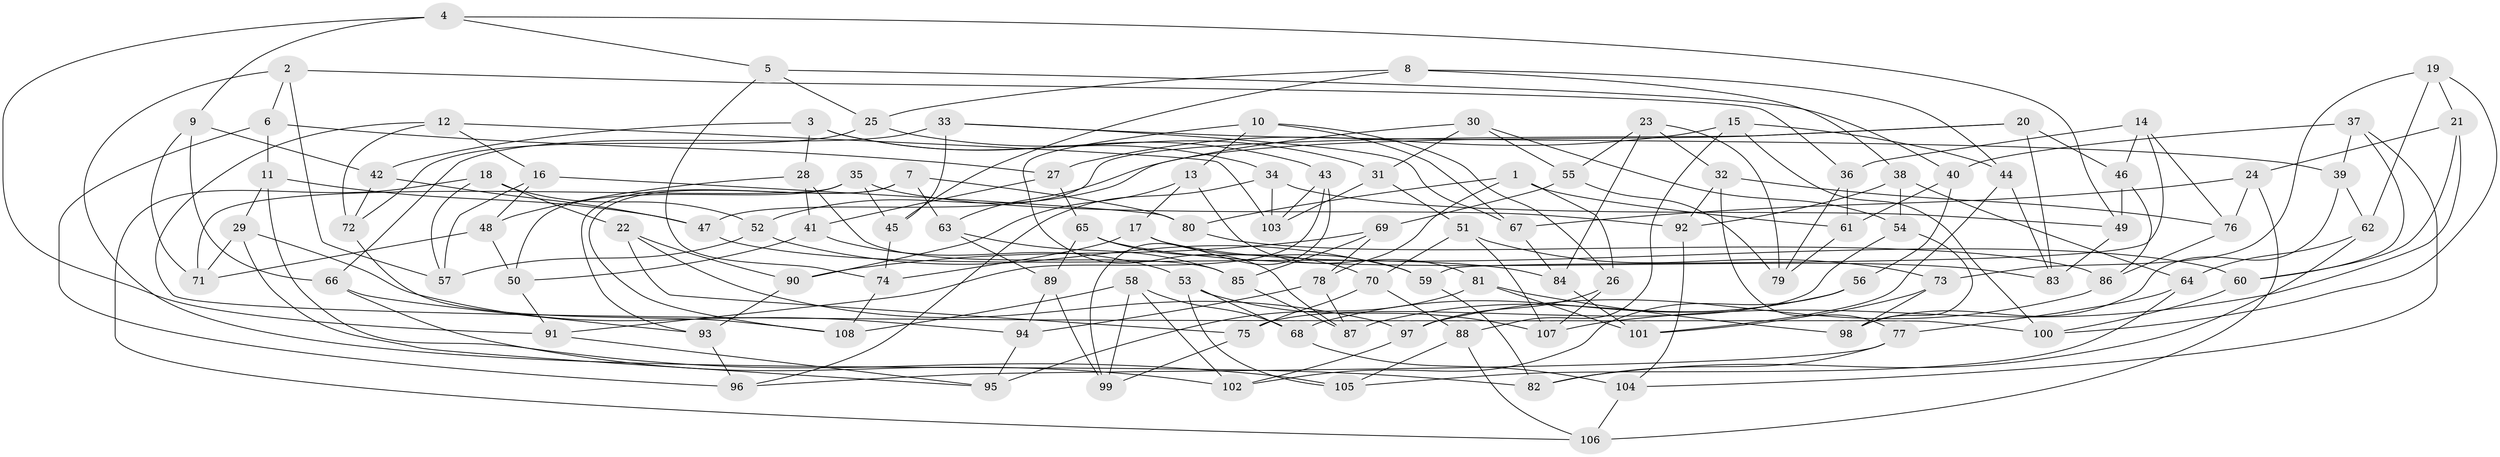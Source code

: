// coarse degree distribution, {6: 0.582089552238806, 4: 0.373134328358209, 5: 0.029850746268656716, 2: 0.014925373134328358}
// Generated by graph-tools (version 1.1) at 2025/24/03/03/25 07:24:22]
// undirected, 108 vertices, 216 edges
graph export_dot {
graph [start="1"]
  node [color=gray90,style=filled];
  1;
  2;
  3;
  4;
  5;
  6;
  7;
  8;
  9;
  10;
  11;
  12;
  13;
  14;
  15;
  16;
  17;
  18;
  19;
  20;
  21;
  22;
  23;
  24;
  25;
  26;
  27;
  28;
  29;
  30;
  31;
  32;
  33;
  34;
  35;
  36;
  37;
  38;
  39;
  40;
  41;
  42;
  43;
  44;
  45;
  46;
  47;
  48;
  49;
  50;
  51;
  52;
  53;
  54;
  55;
  56;
  57;
  58;
  59;
  60;
  61;
  62;
  63;
  64;
  65;
  66;
  67;
  68;
  69;
  70;
  71;
  72;
  73;
  74;
  75;
  76;
  77;
  78;
  79;
  80;
  81;
  82;
  83;
  84;
  85;
  86;
  87;
  88;
  89;
  90;
  91;
  92;
  93;
  94;
  95;
  96;
  97;
  98;
  99;
  100;
  101;
  102;
  103;
  104;
  105;
  106;
  107;
  108;
  1 -- 80;
  1 -- 61;
  1 -- 26;
  1 -- 78;
  2 -- 36;
  2 -- 57;
  2 -- 82;
  2 -- 6;
  3 -- 28;
  3 -- 34;
  3 -- 43;
  3 -- 42;
  4 -- 91;
  4 -- 49;
  4 -- 5;
  4 -- 9;
  5 -- 40;
  5 -- 74;
  5 -- 25;
  6 -- 11;
  6 -- 96;
  6 -- 27;
  7 -- 93;
  7 -- 63;
  7 -- 80;
  7 -- 108;
  8 -- 38;
  8 -- 25;
  8 -- 45;
  8 -- 44;
  9 -- 42;
  9 -- 66;
  9 -- 71;
  10 -- 87;
  10 -- 13;
  10 -- 26;
  10 -- 67;
  11 -- 105;
  11 -- 29;
  11 -- 47;
  12 -- 16;
  12 -- 103;
  12 -- 100;
  12 -- 72;
  13 -- 17;
  13 -- 90;
  13 -- 81;
  14 -- 59;
  14 -- 76;
  14 -- 36;
  14 -- 46;
  15 -- 27;
  15 -- 44;
  15 -- 88;
  15 -- 100;
  16 -- 57;
  16 -- 48;
  16 -- 80;
  17 -- 60;
  17 -- 59;
  17 -- 74;
  18 -- 52;
  18 -- 57;
  18 -- 22;
  18 -- 106;
  19 -- 21;
  19 -- 73;
  19 -- 62;
  19 -- 100;
  20 -- 52;
  20 -- 46;
  20 -- 83;
  20 -- 47;
  21 -- 60;
  21 -- 24;
  21 -- 107;
  22 -- 75;
  22 -- 90;
  22 -- 97;
  23 -- 55;
  23 -- 84;
  23 -- 32;
  23 -- 79;
  24 -- 106;
  24 -- 67;
  24 -- 76;
  25 -- 31;
  25 -- 72;
  26 -- 107;
  26 -- 97;
  27 -- 41;
  27 -- 65;
  28 -- 41;
  28 -- 85;
  28 -- 48;
  29 -- 95;
  29 -- 94;
  29 -- 71;
  30 -- 55;
  30 -- 31;
  30 -- 54;
  30 -- 63;
  31 -- 51;
  31 -- 103;
  32 -- 76;
  32 -- 77;
  32 -- 92;
  33 -- 66;
  33 -- 67;
  33 -- 45;
  33 -- 39;
  34 -- 103;
  34 -- 96;
  34 -- 49;
  35 -- 45;
  35 -- 92;
  35 -- 50;
  35 -- 71;
  36 -- 79;
  36 -- 61;
  37 -- 60;
  37 -- 104;
  37 -- 40;
  37 -- 39;
  38 -- 64;
  38 -- 54;
  38 -- 92;
  39 -- 98;
  39 -- 62;
  40 -- 61;
  40 -- 56;
  41 -- 53;
  41 -- 50;
  42 -- 47;
  42 -- 72;
  43 -- 91;
  43 -- 103;
  43 -- 99;
  44 -- 101;
  44 -- 83;
  45 -- 74;
  46 -- 86;
  46 -- 49;
  47 -- 84;
  48 -- 71;
  48 -- 50;
  49 -- 83;
  50 -- 91;
  51 -- 73;
  51 -- 107;
  51 -- 70;
  52 -- 57;
  52 -- 59;
  53 -- 107;
  53 -- 105;
  53 -- 68;
  54 -- 98;
  54 -- 75;
  55 -- 79;
  55 -- 69;
  56 -- 102;
  56 -- 68;
  56 -- 87;
  58 -- 99;
  58 -- 68;
  58 -- 102;
  58 -- 108;
  59 -- 82;
  60 -- 100;
  61 -- 79;
  62 -- 64;
  62 -- 82;
  63 -- 85;
  63 -- 89;
  64 -- 77;
  64 -- 105;
  65 -- 89;
  65 -- 70;
  65 -- 83;
  66 -- 102;
  66 -- 93;
  67 -- 84;
  68 -- 104;
  69 -- 78;
  69 -- 85;
  69 -- 90;
  70 -- 88;
  70 -- 75;
  72 -- 108;
  73 -- 101;
  73 -- 98;
  74 -- 108;
  75 -- 99;
  76 -- 86;
  77 -- 82;
  77 -- 96;
  78 -- 87;
  78 -- 94;
  80 -- 86;
  81 -- 95;
  81 -- 101;
  81 -- 98;
  84 -- 101;
  85 -- 87;
  86 -- 97;
  88 -- 106;
  88 -- 105;
  89 -- 94;
  89 -- 99;
  90 -- 93;
  91 -- 95;
  92 -- 104;
  93 -- 96;
  94 -- 95;
  97 -- 102;
  104 -- 106;
}
